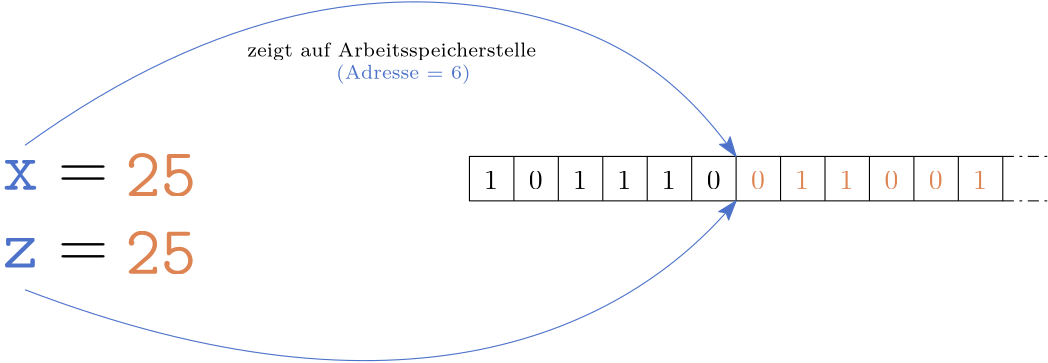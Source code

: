 <?xml version="1.0"?>
<!DOCTYPE ipe SYSTEM "ipe.dtd">
<ipe version="70212" creator="Ipe 7.2.13">
<info created="D:20211013140905" modified="D:20211013144920"/>
<ipestyle name="basic">
<symbol name="arrow/arc(spx)">
<path stroke="sym-stroke" fill="sym-stroke" pen="sym-pen">
0 0 m
-1 0.333 l
-1 -0.333 l
h
</path>
</symbol>
<symbol name="arrow/farc(spx)">
<path stroke="sym-stroke" fill="white" pen="sym-pen">
0 0 m
-1 0.333 l
-1 -0.333 l
h
</path>
</symbol>
<symbol name="arrow/ptarc(spx)">
<path stroke="sym-stroke" fill="sym-stroke" pen="sym-pen">
0 0 m
-1 0.333 l
-0.8 0 l
-1 -0.333 l
h
</path>
</symbol>
<symbol name="arrow/fptarc(spx)">
<path stroke="sym-stroke" fill="white" pen="sym-pen">
0 0 m
-1 0.333 l
-0.8 0 l
-1 -0.333 l
h
</path>
</symbol>
<symbol name="mark/circle(sx)" transformations="translations">
<path fill="sym-stroke">
0.6 0 0 0.6 0 0 e
0.4 0 0 0.4 0 0 e
</path>
</symbol>
<symbol name="mark/disk(sx)" transformations="translations">
<path fill="sym-stroke">
0.6 0 0 0.6 0 0 e
</path>
</symbol>
<symbol name="mark/fdisk(sfx)" transformations="translations">
<group>
<path fill="sym-fill">
0.5 0 0 0.5 0 0 e
</path>
<path fill="sym-stroke" fillrule="eofill">
0.6 0 0 0.6 0 0 e
0.4 0 0 0.4 0 0 e
</path>
</group>
</symbol>
<symbol name="mark/box(sx)" transformations="translations">
<path fill="sym-stroke" fillrule="eofill">
-0.6 -0.6 m
0.6 -0.6 l
0.6 0.6 l
-0.6 0.6 l
h
-0.4 -0.4 m
0.4 -0.4 l
0.4 0.4 l
-0.4 0.4 l
h
</path>
</symbol>
<symbol name="mark/square(sx)" transformations="translations">
<path fill="sym-stroke">
-0.6 -0.6 m
0.6 -0.6 l
0.6 0.6 l
-0.6 0.6 l
h
</path>
</symbol>
<symbol name="mark/fsquare(sfx)" transformations="translations">
<group>
<path fill="sym-fill">
-0.5 -0.5 m
0.5 -0.5 l
0.5 0.5 l
-0.5 0.5 l
h
</path>
<path fill="sym-stroke" fillrule="eofill">
-0.6 -0.6 m
0.6 -0.6 l
0.6 0.6 l
-0.6 0.6 l
h
-0.4 -0.4 m
0.4 -0.4 l
0.4 0.4 l
-0.4 0.4 l
h
</path>
</group>
</symbol>
<symbol name="mark/cross(sx)" transformations="translations">
<group>
<path fill="sym-stroke">
-0.43 -0.57 m
0.57 0.43 l
0.43 0.57 l
-0.57 -0.43 l
h
</path>
<path fill="sym-stroke">
-0.43 0.57 m
0.57 -0.43 l
0.43 -0.57 l
-0.57 0.43 l
h
</path>
</group>
</symbol>
<symbol name="arrow/fnormal(spx)">
<path stroke="sym-stroke" fill="white" pen="sym-pen">
0 0 m
-1 0.333 l
-1 -0.333 l
h
</path>
</symbol>
<symbol name="arrow/pointed(spx)">
<path stroke="sym-stroke" fill="sym-stroke" pen="sym-pen">
0 0 m
-1 0.333 l
-0.8 0 l
-1 -0.333 l
h
</path>
</symbol>
<symbol name="arrow/fpointed(spx)">
<path stroke="sym-stroke" fill="white" pen="sym-pen">
0 0 m
-1 0.333 l
-0.8 0 l
-1 -0.333 l
h
</path>
</symbol>
<symbol name="arrow/linear(spx)">
<path stroke="sym-stroke" pen="sym-pen">
-1 0.333 m
0 0 l
-1 -0.333 l
</path>
</symbol>
<symbol name="arrow/fdouble(spx)">
<path stroke="sym-stroke" fill="white" pen="sym-pen">
0 0 m
-1 0.333 l
-1 -0.333 l
h
-1 0 m
-2 0.333 l
-2 -0.333 l
h
</path>
</symbol>
<symbol name="arrow/double(spx)">
<path stroke="sym-stroke" fill="sym-stroke" pen="sym-pen">
0 0 m
-1 0.333 l
-1 -0.333 l
h
-1 0 m
-2 0.333 l
-2 -0.333 l
h
</path>
</symbol>
<pen name="heavier" value="0.8"/>
<pen name="fat" value="1.2"/>
<pen name="ultrafat" value="2"/>
<symbolsize name="large" value="5"/>
<symbolsize name="small" value="2"/>
<symbolsize name="tiny" value="1.1"/>
<arrowsize name="large" value="10"/>
<arrowsize name="small" value="5"/>
<arrowsize name="tiny" value="3"/>
<color name="sbblue" value="0.298 0.447 0.79"/>
<color name="sbgreen" value="0.333 0.658 0.407"/>
<color name="sborange" value="0.866 0.517 0.321"/>
<color name="sbred" value="0.768 0.305 0.321"/>
<color name="sbpurple" value="0.505 0.447 0.698"/>
<color name="red" value="1 0 0"/>
<color name="green" value="0 1 0"/>
<color name="blue" value="0 0 1"/>
<color name="yellow" value="1 1 0"/>
<color name="orange" value="1 0.647 0"/>
<color name="gold" value="1 0.843 0"/>
<color name="purple" value="0.627 0.125 0.941"/>
<color name="gray" value="0.745"/>
<color name="brown" value="0.647 0.165 0.165"/>
<color name="navy" value="0 0 0.502"/>
<color name="pink" value="1 0.753 0.796"/>
<color name="seagreen" value="0.18 0.545 0.341"/>
<color name="turquoise" value="0.251 0.878 0.816"/>
<color name="violet" value="0.933 0.51 0.933"/>
<color name="darkblue" value="0 0 0.545"/>
<color name="darkcyan" value="0 0.545 0.545"/>
<color name="darkgray" value="0.663"/>
<color name="verydarkgray" value="0.4"/>
<color name="darkgreen" value="0 0.392 0"/>
<color name="darkmagenta" value="0.545 0 0.545"/>
<color name="darkorange" value="1 0.549 0"/>
<color name="darkred" value="0.545 0 0"/>
<color name="lightblue" value="0.678 0.847 0.902"/>
<color name="lightcyan" value="0.878 1 1"/>
<color name="lightgray" value="0.827"/>
<color name="lightgreen" value="0.565 0.933 0.565"/>
<color name="lightyellow" value="1 1 0.878"/>
<dashstyle name="dashed" value="[4] 0"/>
<dashstyle name="dotted" value="[1 3] 0"/>
<dashstyle name="dash dotted" value="[4 2 1 2] 0"/>
<dashstyle name="dash dot dotted" value="[4 2 1 2 1 2] 0"/>
<textsize name="large" value="\large"/>
<textsize name="Large" value="\Large"/>
<textsize name="LARGE" value="\LARGE"/>
<textsize name="huge" value="\huge"/>
<textsize name="Huge" value="\Huge"/>
<textsize name="small" value="\small"/>
<textsize name="footnote" value="\footnotesize"/>
<textsize name="tiny" value="\tiny"/>
<textstyle name="center" begin="\begin{center}" end="\end{center}"/>
<textstyle name="itemize" begin="\begin{itemize}" end="\end{itemize}"/>
<textstyle name="item" begin="\begin{itemize}\item{}" end="\end{itemize}"/>
<gridsize name="4 pts" value="4"/>
<gridsize name="8 pts (~3 mm)" value="8"/>
<gridsize name="16 pts (~6 mm)" value="16"/>
<gridsize name="32 pts (~12 mm)" value="32"/>
<gridsize name="10 pts (~3.5 mm)" value="10"/>
<gridsize name="20 pts (~7 mm)" value="20"/>
<gridsize name="14 pts (~5 mm)" value="14"/>
<gridsize name="28 pts (~10 mm)" value="28"/>
<gridsize name="56 pts (~20 mm)" value="56"/>
<anglesize name="90 deg" value="90"/>
<anglesize name="60 deg" value="60"/>
<anglesize name="45 deg" value="45"/>
<anglesize name="30 deg" value="30"/>
<anglesize name="22.5 deg" value="22.5"/>
<opacity name="10%" value="0.1"/>
<opacity name="30%" value="0.3"/>
<opacity name="50%" value="0.5"/>
<opacity name="75%" value="0.75"/>
<tiling name="falling" angle="-60" step="4" width="1"/>
<tiling name="rising" angle="30" step="4" width="1"/>
</ipestyle>
<page>
<layer name="alpha"/>
<view layers="alpha" active="alpha"/>
<text layer="alpha" transformations="translations" pos="104 740" stroke="sbblue" type="label" width="12.755" height="10.672" depth="0" valign="baseline" size="25">\texttt{x}</text>
<path stroke="black">
272 752 m
272 736 l
464 736 l
464 752 l
h
</path>
<path stroke="black">
288 752 m
288 736 l
</path>
<path matrix="1 0 0 1 16 0" stroke="black">
288 752 m
288 736 l
</path>
<path matrix="1 0 0 1 32 0" stroke="black">
288 752 m
288 736 l
</path>
<path matrix="1 0 0 1 48 0" stroke="black">
288 752 m
288 736 l
</path>
<path matrix="1 0 0 1 64 0" stroke="black">
288 752 m
288 736 l
</path>
<path matrix="1 0 0 1 80 0" stroke="black">
288 752 m
288 736 l
</path>
<path matrix="1 0 0 1 96 0" stroke="black">
288 752 m
288 736 l
</path>
<path matrix="1 0 0 1 112 0" stroke="black">
288 752 m
288 736 l
</path>
<path matrix="1 0 0 1 128 0" stroke="black">
288 752 m
288 736 l
</path>
<path matrix="1 0 0 1 144 0" stroke="black">
288 752 m
288 736 l
</path>
<path matrix="1 0 0 1 160 0" stroke="black">
288 752 m
288 736 l
</path>
<text matrix="1 0 0 1 1.2437 -3.70399" transformations="translations" pos="276 744" stroke="black" type="label" width="4.981" height="6.42" depth="0" valign="baseline">1</text>
<text matrix="1 0 0 1 21.3928 -27.7918" transformations="translations" pos="272 768" stroke="black" type="label" width="4.981" height="6.42" depth="0" valign="baseline">0</text>
<text matrix="1 0 0 1 177.244 -3.70399" transformations="translations" pos="276 744" stroke="sborange" type="label" width="4.981" height="6.42" depth="0" valign="baseline">1</text>
<text matrix="1 0 0 1 129.244 -3.70399" transformations="translations" pos="276 744" stroke="sborange" type="label" width="4.981" height="6.42" depth="0" valign="baseline">1</text>
<text matrix="1 0 0 1 113.244 -3.70399" transformations="translations" pos="276 744" stroke="sborange" type="label" width="4.981" height="6.42" depth="0" valign="baseline">1</text>
<text matrix="1 0 0 1 149.393 -27.7918" transformations="translations" pos="272 768" stroke="sborange" type="label" width="4.981" height="6.42" depth="0" valign="baseline">0</text>
<text matrix="1 0 0 1 165.393 -27.7918" transformations="translations" pos="272 768" stroke="sborange" type="label" width="4.981" height="6.42" depth="0" valign="baseline">0</text>
<text matrix="1 0 0 1 101.393 -27.7918" transformations="translations" pos="272 768" stroke="sborange" type="label" width="4.981" height="6.42" depth="0" valign="baseline">0</text>
<text matrix="1 0 0 1 33.2437 -3.70399" transformations="translations" pos="276 744" stroke="black" type="label" width="4.981" height="6.42" depth="0" valign="baseline">1</text>
<text matrix="1 0 0 1 49.2437 -3.70399" transformations="translations" pos="276 744" stroke="black" type="label" width="4.981" height="6.42" depth="0" valign="baseline">1</text>
<text matrix="1 0 0 1 65.2437 -3.70399" transformations="translations" pos="276 744" stroke="black" type="label" width="4.981" height="6.42" depth="0" valign="baseline">1</text>
<text matrix="1 0 0 1 85.3928 -27.7918" transformations="translations" pos="272 768" stroke="black" type="label" width="4.981" height="6.42" depth="0" valign="baseline">0</text>
<path stroke="sbblue" arrow="ptarc/normal">
112 756 m
184 808
300 816
348 780
368 752 c
</path>
<text matrix="1 0 0 1 4 -32" transformations="translations" pos="188 820" stroke="black" type="label" width="104.128" height="4.849" depth="1.35" valign="baseline" size="7">zeigt auf Arbeitsspeicherstelle</text>
<text matrix="1 0 0 1 0 -4" transformations="translations" pos="224 784" stroke="sbblue" type="label" width="48.474" height="5.234" depth="1.74" valign="baseline" size="7">(Adresse = 6)</text>
<path stroke="black" dash="dash dotted">
464 752 m
480 752 l
</path>
<path stroke="black" dash="dash dotted">
464 736 m
480 736 l
</path>
<text matrix="1 0 0 1 0 -8" transformations="translations" pos="124 748" stroke="black" type="label" width="17.843" height="8.814" depth="0" valign="baseline" size="25">=</text>
<text matrix="1 0 0 1 44.0997 -2.23295" transformations="translations" pos="104 740" stroke="sborange" type="label" width="25.51" height="15.148" depth="0" valign="baseline" size="25">\texttt{25}</text>
<text matrix="1 0 0 1 0 -28" transformations="translations" pos="104 740" stroke="sbblue" type="label" width="12.755" height="10.672" depth="0" valign="baseline" size="25">\texttt{z}</text>
<text matrix="1 0 0 1 0 -36" transformations="translations" pos="124 748" stroke="black" type="label" width="17.843" height="8.814" depth="0" valign="baseline" size="25">=</text>
<text matrix="1 0 0 1 44.0997 -30.2329" transformations="translations" pos="104 740" stroke="sborange" type="label" width="25.51" height="15.148" depth="0" valign="baseline" size="25">\texttt{25}</text>
<path stroke="sbblue" arrow="ptarc/normal">
112 704 m
248 652
328 688
368 736 c
</path>
</page>
</ipe>
